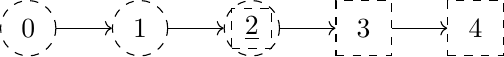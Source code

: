 \documentclass[tikz]{standalone}
\usetikzlibrary{arrows,arrows.meta,positioning}
\begin{document}
\begin{tikzpicture}[%
    every node/.style = {minimum size = 2em}]

    \node[draw,circle,dashed] (0) at (0,0) {0};
    \node[draw,circle,dashed] (1) [right=2em of 0] {1};
    \node[draw,circle,dashed] (2) [right=2em of 1] {\underline{2}};
    \node[draw,dashed] (3) [right=2em of 2] {3};
    \node[draw,dashed] (4) [right=2em of 3] {4};

    \draw[dashed] (2.south west) -- (2.south east) -- (2.north east) -- (2.north west) -- cycle;

    \foreach \Source/\Target in {0/1, 1/2, 2/3, 3/4}
        \draw[->] (\Source) to (\Target);
\end{tikzpicture}
\end{document}

